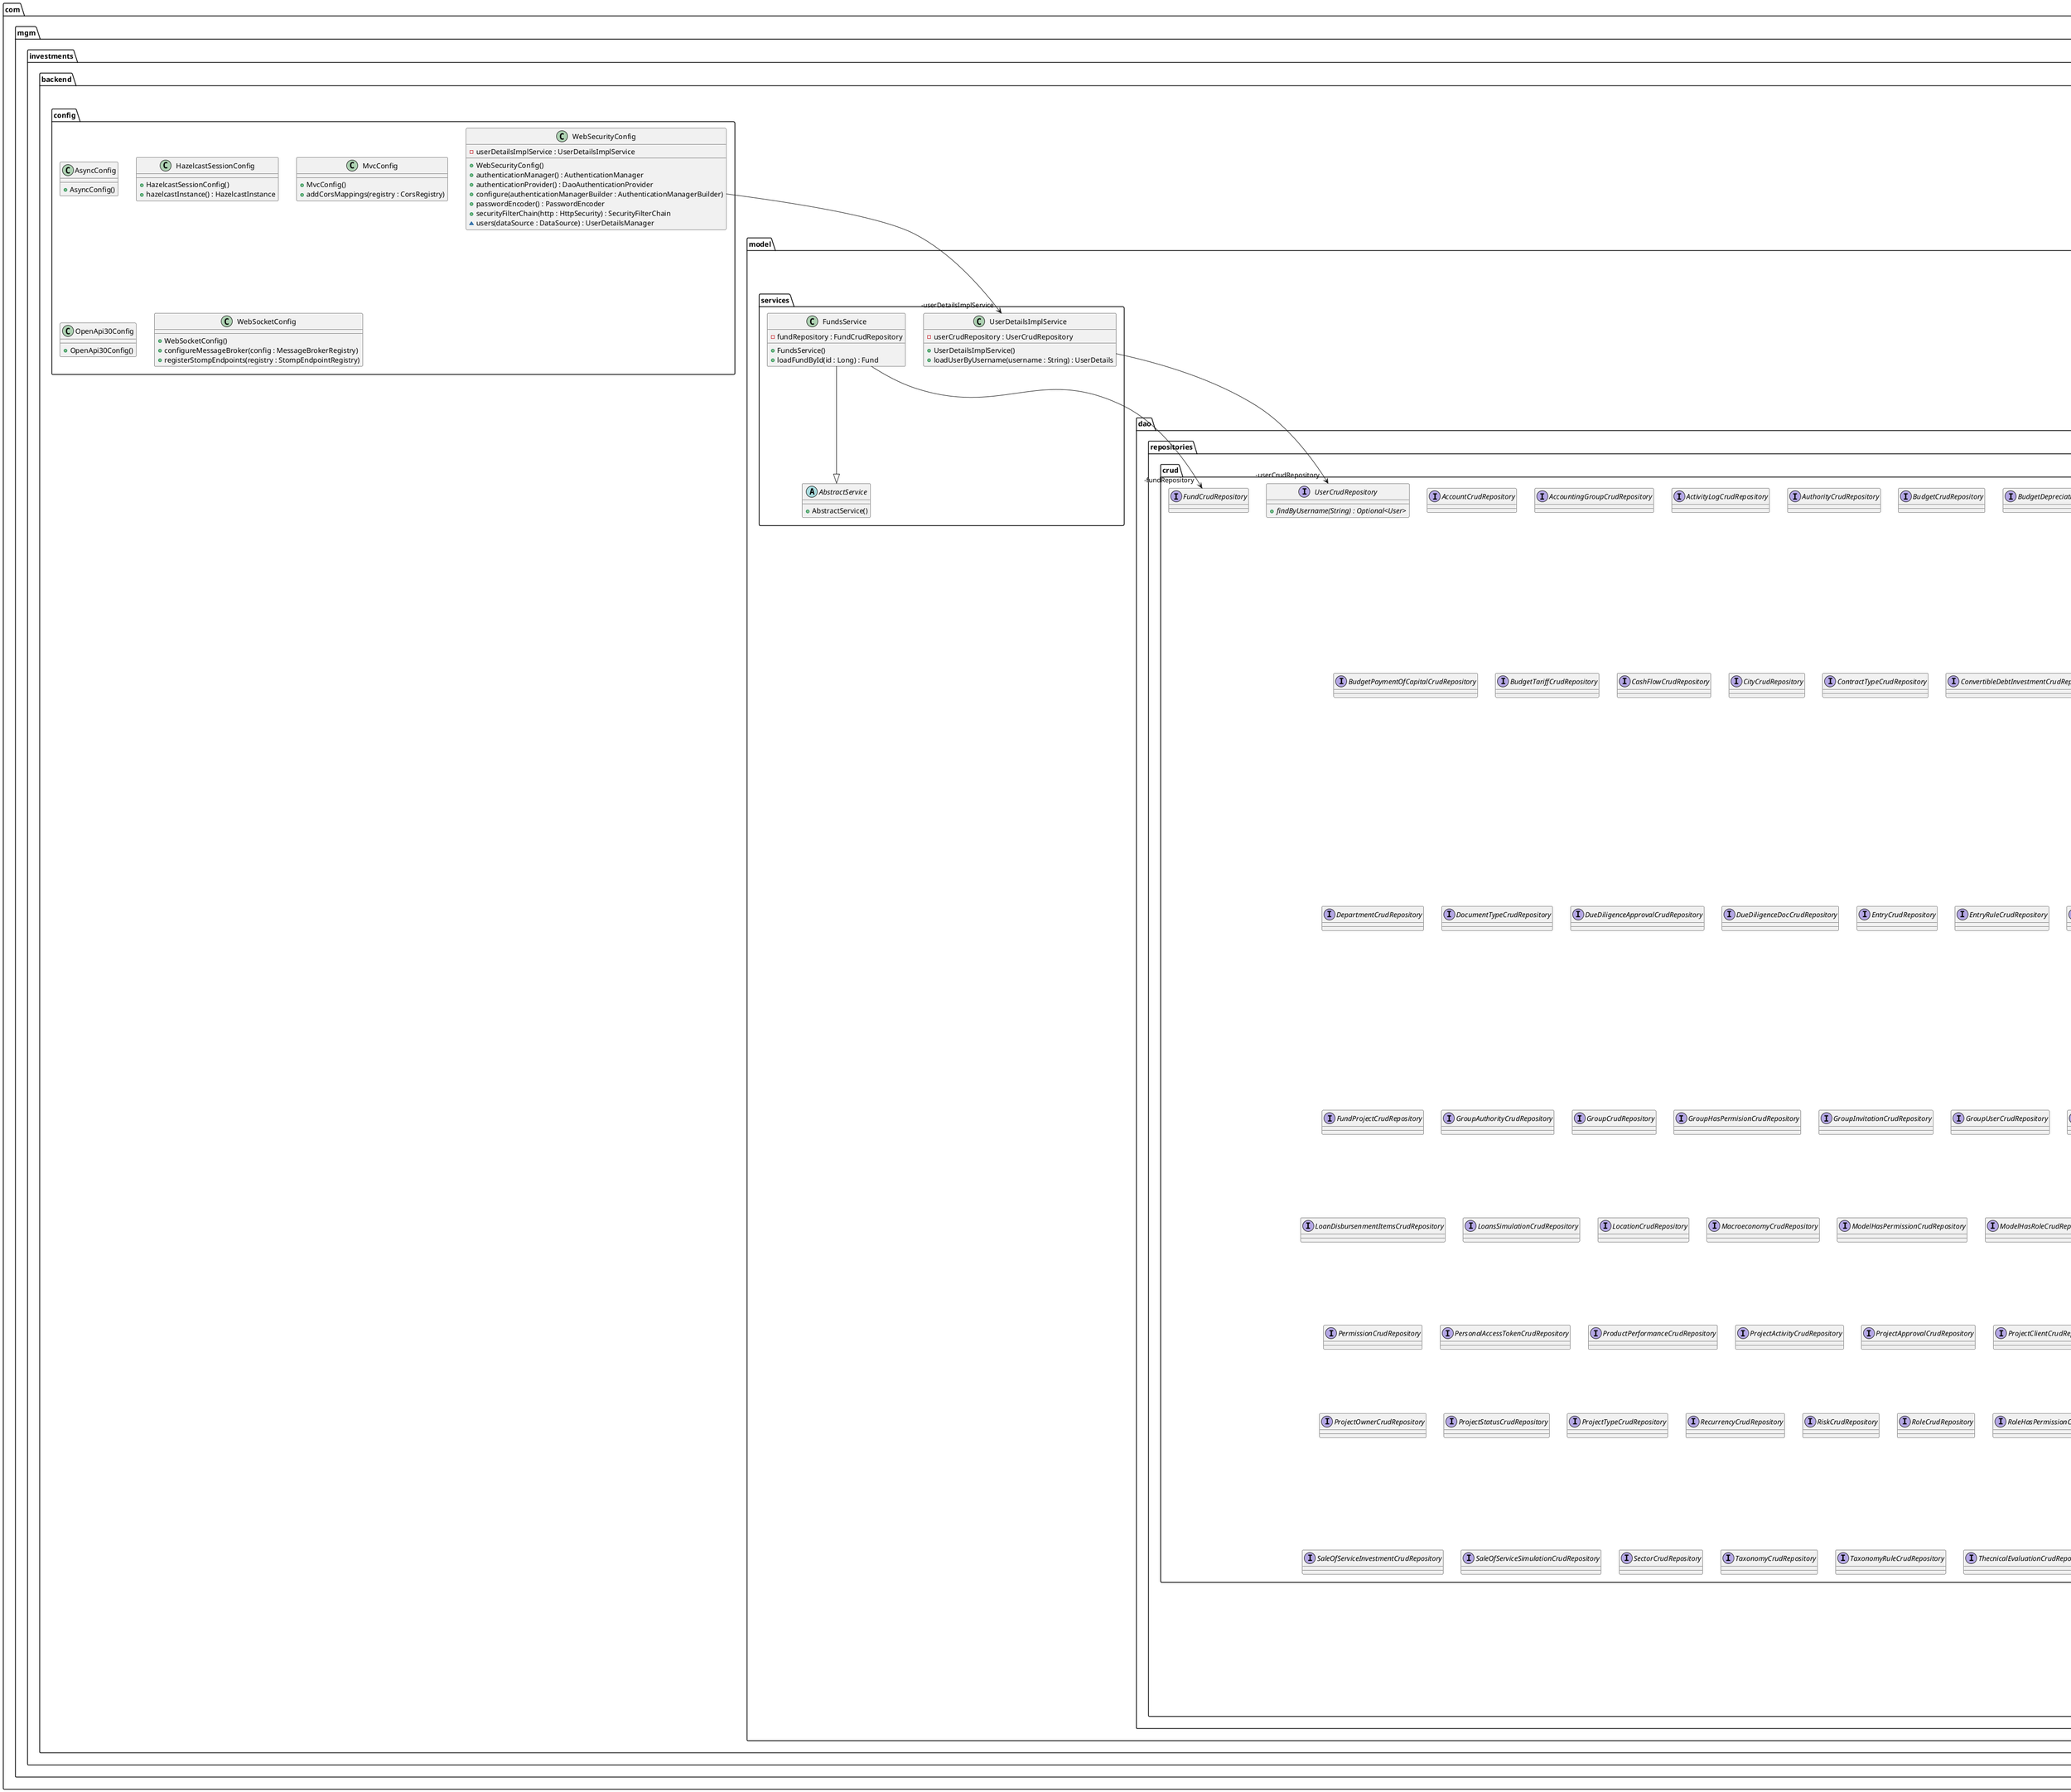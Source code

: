 @startuml
package com.mgm.investments.backend.controllers.api.reports {
  abstract class ReportsAbstractController {
    + ReportsAbstractController()
  }
}
package com.mgm.investments.backend.model.dto.socket {
  class Greeting {
    - content : String
    + Greeting()
    + Greeting(content : String)
    + getContent() : String
  }
  class HelloMessage {
    - name : String
    + HelloMessage()
    + HelloMessage(name : String)
    + getName() : String
    + setName(name : String)
  }
}
package com.mgm.investments.backend.model.dto.jpa {
  class Account {
    - accountingGroup : AccountingGroup
    - name : String
    + Account()
  }
  class AccountingGroup {
    - name : String
    + AccountingGroup()
  }
  class Budget {
    - cashflow : Boolean
    - project : Project
    + Budget()
  }
  class BudgetDepreciation {
    - budget : Budget
    - from : Integer
    - to : Integer
    - value : Double
    + BudgetDepreciation()
  }
  class BudgetGeneration {
    - budget : Budget
    - from : Integer
    - to : Integer
    - value : Double
    + BudgetGeneration()
  }
  class BudgetInterests {
    - budget : Budget
    - from : Integer
    - to : Integer
    - value : Double
    + BudgetInterests()
  }
  class BudgetOthers {
    - budget : Budget
    - from : Integer
    - to : Integer
    - value : Double
    + BudgetOthers()
  }
  class BudgetPaymentOfCapital {
    - budget : Budget
    - from : Integer
    - to : Integer
    + BudgetPaymentOfCapital()
  }
  class BudgetTariff {
    - budget : Budget
    - from : Integer
    - to : Integer
    - value : Double
    + BudgetTariff()
  }
  class CashFlow {
    - date : LocalDate
    - msefRr : Double
    - project : Project
    + CashFlow()
  }
  class City {
    - department : Department
    - name : String
    + City()
  }
  class CompanyIdentificationType {
    - name : String
    + CompanyIdentificationType()
  }
  class ContractType {
    - name : String
    + ContractType()
  }
  class ConvertibleDebtInvestment {
    - budget : Budget
    - end : LocalDateTime
    - start : LocalDateTime
    + ConvertibleDebtInvestment()
  }
  class ConvertibleDebtSimulation {
    - budget : Budget
    - called : LocalDateTime
    - conversion : LocalDateTime
    - exit : LocalDateTime
    - loanPayment : LocalDateTime
    - numberDaysInPeriod : Integer
    - periodStart : LocalDateTime
    - periodStartEvaluation : LocalDateTime
    - principalInception : Double
    - valuation : LocalDateTime
    + ConvertibleDebtSimulation()
  }
  class Country {
    - name : String
    + Country()
  }
  class CurrencyType {
    - name : String
    + CurrencyType()
  }
  class Department {
    - country : Country
    - name : String
    + Department()
  }
  class DocumentType {
    - name : String
    + DocumentType()
  }
  class DueDiligenceApproval {
    - amount : Double
    - approver : String
    - date : LocalDate
    - name : String
    - observations : String
    - project : Project
    + DueDiligenceApproval()
  }
  class DueDiligenceDoc {
    - date : LocalDate
    - document : String
    - observations : String
    - project : Project
    + DueDiligenceDoc()
  }
  abstract class EntityAbstract {
    # createdAt : LocalDateTime
    # id : Long
    # updatedAt : LocalDateTime
    + EntityAbstract()
    + EntityAbstract(id : Long, createdAt : LocalDateTime, updatedAt : LocalDateTime)
    + equals(obj : Object) : boolean
    + getCreatedAt() : LocalDateTime
    + getId() : Long
    + getUpdatedAt() : LocalDateTime
    + hashCode() : int
    + setCreatedAt(createdAt : LocalDateTime)
    + setId(id : Long)
    + setUpdatedAt(updatedAt : LocalDateTime)
    + toString() : String
  }
  class Entry {
    - budget : Budget
    - called : LocalDateTime
    - conversion : LocalDateTime
    - description : LocalDateTime
    - exit : LocalDateTime
    - name : LocalDateTime
    - numberDaysInPeriod : Integer
    - periodStart : LocalDateTime
    - periodStartEvaluation : LocalDateTime
    - taxonomy : Taxonomy
    + Entry()
  }
  class EntryRule {
    - entry : Entry
    - name : String
    - rule : Rule
    + EntryRule()
  }
  class EquipmentLeasingInvestment {
    - budget : Budget
    - currencyType : String
    + EquipmentLeasingInvestment()
  }
  class EquipmentLeasingSimulation {
    - budget : Budget
    - end : LocalDateTime
    - numberOfInstallments : Double
    + EquipmentLeasingSimulation()
  }
  class FrequencyType {
    - frecuencyRule : String
    - name : Integer
    + FrequencyType()
  }
  class Fund {
    - code : String
    - commitment : Double
    - description : String
    - expected : Double
    - finalClosing : LocalDateTime
    - findClose : LocalDateTime
    - firstClose : LocalDateTime
    - fundStart : LocalDateTime
    - invested : Double
    - name : String
    - projectedCommitment : Double
    + Fund()
  }
  class FundProject {
    - fund : Fund
    - project : Project
    + FundProject()
  }
  class IdentificationType {
    - name : String
    + IdentificationType()
  }
  class InvestmentPlan {
    - budget : Budget
    - currencyType : CurrencyType
    - end : LocalDateTime
    - start : LocalDateTime
    + InvestmentPlan()
  }
  class LoanDisbursenmentInvestment {
    - approved : Double
    - budget : Budget
    + LoanDisbursenmentInvestment()
  }
  class LoanDisbursenmentItems {
    - approved : Double
    - loanDisbursenment : LoanDisbursenmentInvestment
    + LoanDisbursenmentItems()
  }
  class LoansSimulation {
    - approval : LocalDateTime
    - budget : Budget
    - payment : LocalDateTime
    + LoansSimulation()
  }
  class Location {
    - city : City
    - name : String
    + Location()
  }
  class Macroeconomy {
    - description : String
    - name : String
    + Macroeconomy()
  }
  class PaymentPlan {
    - budget : Budget
    - startDate : Double
    + PaymentPlan()
  }
  class PeriodicalEvaluation {
    - discountRate : Integer
    - end : LocalDateTime
    - project : Project
    - start : LocalDateTime
    + PeriodicalEvaluation()
  }
  class ProductPerformance {
    - actual : Double
    - concept : String
    - estimated : Double
    - project : Project
    + ProductPerformance()
  }
  class Project {
    - amount : Double
    - capitalCommitments : Double
    - code : String
    - contractType : ContractType
    - description : String
    - disinvestm : LocalDateTime
    - dueDiligenceBudget : Double
    - explanation : String
    - extectedExit : LocalDateTime
    - finalInvestment : LocalDateTime
    - ghgEmisionsReduced : Double
    - implementation : LocalDateTime
    - initialInvestment : LocalDateTime
    - investment : LocalDateTime
    - irrIcApproval : Double
    - location : Location
    - monitoring : LocalDateTime
    - name : String
    - observations : String
    - projectStart : LocalDateTime
    - projectStatus : ProjectStatus
    - projectType : ProjectType
    - realizationMultiple : Double
    - responsible : String
    - sector : Sector
    - valueOfInitialProjectBudget : Double
    + Project()
  }
  class ProjectActivity {
    - date : LocalDateTime
    - name : String
    - project : Project
    + ProjectActivity()
  }
  class ProjectApproval {
    - approval : LocalDate
    - approver : String
    - project : Project
    - score : Integer
    + ProjectApproval()
  }
  class ProjectClient {
    - address : String
    - email : String
    - identification : Integer
    - identificationType : IdentificationType
    - location : Location
    - name : String
    - project : Project
    - telephone : Integer
    + ProjectClient()
  }
  class ProjectCompany {
    - address : String
    - companyIdentificationType : CompanyIdentificationType
    - email : String
    - identification : Integer
    - location : Location
    - name : String
    - project : Project
    - telephone : Integer
    + ProjectCompany()
  }
  class ProjectMacroeconomic {
    - macroeconomy : Macroeconomy
    - project : Project
    + ProjectMacroeconomic()
  }
  class ProjectOwner {
    - documentType : DocumentType
    - firstName : String
    - identification : Integer
    - lastName : String
    - project : Project
    + ProjectOwner()
  }
  class ProjectStatus {
    - name : String
    + ProjectStatus()
  }
  class ProjectType {
    - name : String
    + ProjectType()
  }
  class Recurrency {
    - end : LocalDateTime
    - frequencyType : FrequencyType
    - start : LocalDateTime
    + Recurrency()
  }
  class Risk {
    - description : String
    - name : String
    - project : Project
    + Risk()
  }
  class Rule {
    - enforcement : String
    - name : String
    - parent : Rule
    - recurrence : Recurrency
    - rule : String
    - ruleType : RuleType
    + Rule()
  }
  class RuleType {
    - accountingGroup : AccountingGroup
    - description : String
    - name : String
    + RuleType()
  }
  class SaleOfServiceInvestment {
    - budget : Budget
    - currencyType : String
    - end : LocalDateTime
    + SaleOfServiceInvestment()
  }
  class SaleOfServiceSimulation {
    - budget : Budget
    - end : LocalDateTime
    - numberOfInstallments : Double
    - start : LocalDateTime
    + SaleOfServiceSimulation()
  }
  class Sector {
    - name : String
    + Sector()
  }
  class Taxonomy {
    - account : Account
    - name : String
    - taxonomy : Taxonomy
    + Taxonomy()
  }
  class TaxonomyRule {
    - name : String
    - rule : Rule
    - taxonomy : Taxonomy
    + TaxonomyRule()
  }
  class ThecnicalEvaluation {
    - _return : Double
    - project : Project
    - revenued : Double
    + ThecnicalEvaluation()
  }
}
package com.mgm.investments.backend.controllers.api.settings {
  abstract class SettingsAbstractController {
    + SettingsAbstractController()
  }
}
package com.mgm.investments.backend.controllers.api.companies {
  abstract class CompaniesAbstractController {
    + CompaniesAbstractController()
  }
}
package com.mgm.investments.backend.controllers.api.contracts {
  abstract class ContractsAbstractController {
    + ContractsAbstractController()
  }
}
package com.mgm.investments.backend.model.dto.security {
  class ActivityLog {
    - batchUUID : UUID
    - causerId : Long
    - causerType : String
    - description : String
    - logName : String
    - subjectId : Long
    - subjectType : String
    + ActivityLog()
  }
  class Authority {
    - authority : String
    - id : Long
    - username : String
    + Authority()
    + getAuthority() : String
    + getId() : Long
    + getUsername() : String
    + setAuthority(authority : String)
    + setId(id : Long)
    + setUsername(username : String)
  }
  class Group {
    - groupName : String
    + Group()
  }
  class GroupAuthority {
    - authority : String
    - group : Group
    + GroupAuthority()
  }
  class GroupHasPermision {
    - group : Group
    - permission : Permission
    + GroupHasPermision()
  }
  class GroupInvitation {
    - email : String
    - group : Group
    - role : String
    + GroupInvitation()
  }
  class GroupMember {
    - group : Group
    - id : Long
    - username : String
    + GroupMember()
  }
  class GroupUser {
    - group : Group
    - role : String
    - user : User
    + GroupUser()
  }
  class ModelHasPermission {
    - model : String
    - modelType : String
    - permission : Permission
    + ModelHasPermission()
  }
  class ModelHasRole {
    - model : String
    - modelType : String
    - role : Role
    + ModelHasRole()
  }
  class PasswordReset {
    - email : String
    - token : String
    + PasswordReset()
  }
  class Permission {
    - authority : String
    - name : String
    + Permission()
  }
  class PersonalAccessToken {
    - abilities : String
    - expiredAt : LocalDateTime
    - lastUsedAt : LocalDateTime
    - name : String
    - token : String
    - tokenableId : Long
    - tokenableType : String
    + PersonalAccessToken()
  }
  class Role {
    - name : String
    - role : String
    + Role()
  }
  class RoleHasPermission {
    - permission : Permission
    - role : Role
    + RoleHasPermission()
  }
  abstract class SecurityEntityAbstract {
    - id : Long
    + SecurityEntityAbstract()
    + SecurityEntityAbstract(id : Long)
    + equals(obj : Object) : boolean
    + getId() : Long
    + hashCode() : int
    + setId(id : Long)
    + toString() : String
  }
  class User {
    - authorities : Collection<Authority>
    - enabled : Boolean
    - password : String
    - username : String
    + User()
    + getAuthorities() : Collection<? extends GrantedAuthority>
    + getEnabled() : Boolean
    + getPassword() : String
    + getUsername() : String
    + isAccountNonExpired() : boolean
    + isAccountNonLocked() : boolean
    + isCredentialsNonExpired() : boolean
    + isEnabled() : boolean
    + setAuthorities(authorities : Collection<Authority>)
    + setEnabled(enabled : Boolean)
    + setPassword(password : String)
    + setUsername(username : String)
  }
  class UserHasPermission {
    - permission : Permission
    - user : User
    + UserHasPermission()
  }
  class UserRole {
    - role : Role
    - user : User
    + UserRole()
  }
}
package com.mgm.investments.backend.controllers.api.investments {
  abstract class InvestmentsAbstractController {
    + InvestmentsAbstractController()
  }
}
package com.mgm.investments.backend.controllers.api.funds {
  abstract class FundsAbstractController {
    + FundsAbstractController()
  }
}
package com.mgm.investments.backend.model.services {
  abstract class AbstractService {
    + AbstractService()
  }
  class FundsService {
    - fundRepository : FundCrudRepository
    + FundsService()
    + loadFundById(id : Long) : Fund
  }
  class UserDetailsImplService {
    - userCrudRepository : UserCrudRepository
    + UserDetailsImplService()
    + loadUserByUsername(username : String) : UserDetails
  }
}
package com.mgm.investments.backend.config {
  class AsyncConfig {
    + AsyncConfig()
  }
  class HazelcastSessionConfig {
    + HazelcastSessionConfig()
    + hazelcastInstance() : HazelcastInstance
  }
  class MvcConfig {
    + MvcConfig()
    + addCorsMappings(registry : CorsRegistry)
  }
  class OpenApi30Config {
    + OpenApi30Config()
  }
  class WebSecurityConfig {
    - userDetailsImplService : UserDetailsImplService
    + WebSecurityConfig()
    + authenticationManager() : AuthenticationManager
    + authenticationProvider() : DaoAuthenticationProvider
    + configure(authenticationManagerBuilder : AuthenticationManagerBuilder)
    + passwordEncoder() : PasswordEncoder
    + securityFilterChain(http : HttpSecurity) : SecurityFilterChain
    ~ users(dataSource : DataSource) : UserDetailsManager
  }
  class WebSocketConfig {
    + WebSocketConfig()
    + configureMessageBroker(config : MessageBrokerRegistry)
    + registerStompEndpoints(registry : StompEndpointRegistry)
  }
}
package com.mgm.investments.backend.controllers.api.projects {
  abstract class ProjectsAbstractController {
    + ProjectsAbstractController()
  }
}
package com.mgm.investments.backend.model.dao.repositories.pageable {
  interface AccountPageableRepository {
  }
  interface AccountingGroupPageableRepository {
  }
  interface ActivityLogPageableRepository {
  }
  interface AuthorityPageableRepository {
  }
  interface BudgetDepreciationPageableRepository {
  }
  interface BudgetGenerationPageableRepository {
  }
  interface BudgetInterestsPageableRepository {
  }
  interface BudgetOthersPageableRepository {
  }
  interface BudgetPageableRepository {
  }
  interface BudgetPaymentOfCapitalPageableRepository {
  }
  interface BudgetTariffPageableRepository {
  }
  interface CashFlowPageableRepository {
  }
  interface CityPageableRepository {
  }
  interface ContractTypePageableRepository {
  }
  interface ConvertibleDebtInvestmentPageableRepository {
  }
  interface ConvertibleDebtSimulationPageableRepository {
  }
  interface CountryPageableRepository {
  }
  interface CurrencyTypePageableRepository {
  }
  interface DepartmentPageableRepository {
  }
  interface DocumentTypePageableRepository {
  }
  interface DueDiligenceApprovalPageableRepository {
  }
  interface DueDiligenceDocPageableRepository {
  }
  interface EntryPageableRepository {
  }
  interface EntryRulePageableRepository {
  }
  interface EquipmentLeasingInvestmentPageableRepository {
  }
  interface EquipmentLeasingSimulationPageableRepository {
  }
  interface FrecuencyTypePageableRepository {
  }
  interface FundPageableRepository {
  }
  interface FundProjectPageableRepository {
  }
  interface GroupAuthorityPageableRepository {
  }
  interface GroupHasPermisionPageableRepository {
  }
  interface GroupInvitationPageableRepository {
  }
  interface GroupPageableRepository {
  }
  interface GroupUserPageableRepository {
  }
  interface IdentificationTypePageableRepository {
  }
  interface InvestmentPlanPageableRepository {
  }
  interface LoanDisbursenmentInvestmentPageableRepository {
  }
  interface LoanDisbursenmentItemsPageableRepository {
  }
  interface LoansSimulationPageableRepository {
  }
  interface LocationPageableRepository {
  }
  interface MacroeconomyPageableRepository {
  }
  interface ModelHasPermissionPageableRepository {
  }
  interface ModelHasRolePageableRepository {
  }
  interface PasswordResetPageableRepository {
  }
  interface PaymentPlanPageableRepository {
  }
  interface PeriodicalEvaluationPageableRepository {
  }
  interface PermissionPageableRepository {
  }
  interface PersonalAccessTokenPageableRepository {
  }
  interface ProductPerformancePageableRepository {
  }
  interface ProjectActivityPageableRepository {
  }
  interface ProjectApprovalPageableRepository {
  }
  interface ProjectClientPageableRepository {
  }
  interface ProjectCompanyPageableRepository {
  }
  interface ProjectMacroeconomicPageableRepository {
  }
  interface ProjectOwnerPageableRepository {
  }
  interface ProjectPageableRepository {
  }
  interface ProjectStatusPageableRepository {
  }
  interface ProjectTypePageableRepository {
  }
  interface RecurrencyPageableRepository {
  }
  interface RiskPageableRepository {
  }
  interface RoleHasPermissionPageableRepository {
  }
  interface RolePageableRepository {
  }
  interface RulePageableRepository {
  }
  interface RuleTypePageableRepository {
  }
  interface SaleOfServiceInvestmentPageableRepository {
  }
  interface SaleOfServiceSimulationPageableRepository {
  }
  interface SectorPageableRepository {
  }
  interface TaxonomyPageableRepository {
  }
  interface TaxonomyRulePageableRepository {
  }
  interface ThecnicalEvaluationPageableRepository {
  }
  interface UserHasPermissionPageableRepository {
  }
  interface UserPageableRepository {
    + findByUsername(String) : Optional<User> {abstract}
  }
  interface UserRolePageableRepository {
  }
}
package com.mgm.investments.backend.controllers.api.admin {
  abstract class AdminAbstractController {
    + AdminAbstractController()
  }
}
package com.mgm.investments.backend.controllers.api {
  abstract class ApiRestAbstractController {
    + ApiRestAbstractController()
  }
  class IndexController {
    + IndexController()
    + index() : String
  }
}
package com.mgm.investments.backend.controllers.api.security {
  abstract class SecurityAbstractController {
    + SecurityAbstractController()
  }
}
package com.mgm.investments.backend.model.dao.repositories.crud {
  interface AccountCrudRepository {
  }
  interface AccountingGroupCrudRepository {
  }
  interface ActivityLogCrudRepository {
  }
  interface AuthorityCrudRepository {
  }
  interface BudgetCrudRepository {
  }
  interface BudgetDepreciationCrudRepository {
  }
  interface BudgetGenerationCrudRepository {
  }
  interface BudgetInterestsCrudRepository {
  }
  interface BudgetOthersCrudRepository {
  }
  interface BudgetPaymentOfCapitalCrudRepository {
  }
  interface BudgetTariffCrudRepository {
  }
  interface CashFlowCrudRepository {
  }
  interface CityCrudRepository {
  }
  interface ContractTypeCrudRepository {
  }
  interface ConvertibleDebtInvestmentCrudRepository {
  }
  interface ConvertibleDebtSimulationCrudRepository {
  }
  interface CountryCrudRepository {
  }
  interface CurrencyTypeCrudRepository {
  }
  interface DepartmentCrudRepository {
  }
  interface DocumentTypeCrudRepository {
  }
  interface DueDiligenceApprovalCrudRepository {
  }
  interface DueDiligenceDocCrudRepository {
  }
  interface EntryCrudRepository {
  }
  interface EntryRuleCrudRepository {
  }
  interface EquipmentLeasingInvestmentCrudRepository {
  }
  interface EquipmentLeasingSimulationCrudRepository {
  }
  interface FrecuencyTypeCrudRepository {
  }
  interface FundCrudRepository {
  }
  interface FundProjectCrudRepository {
  }
  interface GroupAuthorityCrudRepository {
  }
  interface GroupCrudRepository {
  }
  interface GroupHasPermisionCrudRepository {
  }
  interface GroupInvitationCrudRepository {
  }
  interface GroupUserCrudRepository {
  }
  interface IdentificationTypeCrudRepository {
  }
  interface InvestmentPlanCrudRepository {
  }
  interface LoanDisbursenmentInvestmentCrudRepository {
  }
  interface LoanDisbursenmentItemsCrudRepository {
  }
  interface LoansSimulationCrudRepository {
  }
  interface LocationCrudRepository {
  }
  interface MacroeconomyCrudRepository {
  }
  interface ModelHasPermissionCrudRepository {
  }
  interface ModelHasRoleCrudRepository {
  }
  interface PasswordResetCrudRepository {
  }
  interface PaymentPlanCrudRepository {
  }
  interface PeriodicalEvaluationCrudRepository {
  }
  interface PermissionCrudRepository {
  }
  interface PersonalAccessTokenCrudRepository {
  }
  interface ProductPerformanceCrudRepository {
  }
  interface ProjectActivityCrudRepository {
  }
  interface ProjectApprovalCrudRepository {
  }
  interface ProjectClientCrudRepository {
  }
  interface ProjectCompanyCrudRepository {
  }
  interface ProjectCrudRepository {
  }
  interface ProjectMacroeconomicCrudRepository {
  }
  interface ProjectOwnerCrudRepository {
  }
  interface ProjectStatusCrudRepository {
  }
  interface ProjectTypeCrudRepository {
  }
  interface RecurrencyCrudRepository {
  }
  interface RiskCrudRepository {
  }
  interface RoleCrudRepository {
  }
  interface RoleHasPermissionCrudRepository {
  }
  interface RuleCrudRepository {
  }
  interface RuleTypeCrudRepository {
  }
  interface SaleOfServiceInvestmentCrudRepository {
  }
  interface SaleOfServiceSimulationCrudRepository {
  }
  interface SectorCrudRepository {
  }
  interface TaxonomyCrudRepository {
  }
  interface TaxonomyRuleCrudRepository {
  }
  interface ThecnicalEvaluationCrudRepository {
  }
  interface UserCrudRepository {
    + findByUsername(String) : Optional<User> {abstract}
  }
  interface UserHasPermissionCrudRepository {
  }
  interface UserRoleCrudRepository {
  }
}
package com.mgm.investments.backend.controllers.websockets {
  class WebSocketsController {
    + WebSocketsController()
    + greeting(message : HelloMessage) : Greeting
  }
}
Project -->  "-sector" Sector
Budget -->  "-project" Project
ProjectCompany -->  "-location" Location
ThecnicalEvaluation -->  "-project" Project
SaleOfServiceInvestment -->  "-budget" Budget
ConvertibleDebtSimulation -->  "-budget" Budget
UserDetailsImplService -->  "-userCrudRepository" UserCrudRepository
City -->  "-department" Department
Rule -->  "-recurrence" Recurrency
Location -->  "-city" City
PeriodicalEvaluation -->  "-project" Project
Project -->  "-contractType" ContractType
RuleType -->  "-accountingGroup" AccountingGroup
EquipmentLeasingInvestment -->  "-budget" Budget
TaxonomyRule -->  "-taxonomy" Taxonomy
RoleHasPermission -->  "-role" Role
LoanDisbursenmentInvestment -->  "-budget" Budget
DueDiligenceApproval -->  "-project" Project
BudgetPaymentOfCapital -->  "-budget" Budget
RoleHasPermission -->  "-permission" Permission
Rule -->  "-parent" Rule
CashFlow -->  "-project" Project
BudgetGeneration -->  "-budget" Budget
Project -->  "-projectType" ProjectType
ProjectCompany -->  "-project" Project
GroupUser -->  "-group" Group
Department -->  "-country" Country
FundProject -->  "-project" Project
ProjectMacroeconomic -->  "-project" Project
ConvertibleDebtInvestment -->  "-budget" Budget
BudgetTariff -->  "-budget" Budget
BudgetDepreciation -->  "-budget" Budget
FundProject -->  "-fund" Fund
ProjectOwner -->  "-project" Project
Recurrency -->  "-frequencyType" FrequencyType
ProjectClient -->  "-location" Location
ProjectActivity -->  "-project" Project
User -->  "-authorities" Authority
ProjectCompany -->  "-companyIdentificationType" CompanyIdentificationType
WebSecurityConfig -->  "-userDetailsImplService" UserDetailsImplService
ProjectApproval -->  "-project" Project
ProjectMacroeconomic -->  "-macroeconomy" Macroeconomy
TaxonomyRule -->  "-rule" Rule
GroupMember -->  "-group" Group
InvestmentPlan -->  "-currencyType" CurrencyType
PaymentPlan -->  "-budget" Budget
DueDiligenceDoc -->  "-project" Project
ProjectClient -->  "-project" Project
Risk -->  "-project" Project
SaleOfServiceSimulation -->  "-budget" Budget
Taxonomy -->  "-taxonomy" Taxonomy
EntryRule -->  "-entry" Entry
Account -->  "-accountingGroup" AccountingGroup
InvestmentPlan -->  "-budget" Budget
GroupHasPermision -->  "-group" Group
Taxonomy -->  "-account" Account
ProductPerformance -->  "-project" Project
Entry -->  "-taxonomy" Taxonomy
LoanDisbursenmentItems -->  "-loanDisbursenment" LoanDisbursenmentInvestment
ModelHasRole -->  "-role" Role
UserRole -->  "-user" User
ProjectClient -->  "-identificationType" IdentificationType
ModelHasPermission -->  "-permission" Permission
GroupInvitation -->  "-group" Group
BudgetInterests -->  "-budget" Budget
UserHasPermission -->  "-permission" Permission
EquipmentLeasingSimulation -->  "-budget" Budget
GroupUser -->  "-user" User
GroupHasPermision -->  "-permission" Permission
ProjectOwner -->  "-documentType" DocumentType
LoansSimulation -->  "-budget" Budget
Project -->  "-location" Location
FundsService -->  "-fundRepository" FundCrudRepository
UserRole -->  "-role" Role
Project -->  "-projectStatus" ProjectStatus
EntryRule -->  "-rule" Rule
BudgetOthers -->  "-budget" Budget
UserHasPermission -->  "-user" User
Rule -->  "-ruleType" RuleType
GroupAuthority -->  "-group" Group
Entry -->  "-budget" Budget
IndexController --|> ApiRestAbstractController 
AdminAbstractController --|> ApiRestAbstractController 
CompaniesAbstractController --|> ApiRestAbstractController 
ContractsAbstractController --|> ApiRestAbstractController 
FundsAbstractController --|> ApiRestAbstractController 
InvestmentsAbstractController --|> ApiRestAbstractController 
ProjectsAbstractController --|> ApiRestAbstractController 
ReportsAbstractController --|> ApiRestAbstractController 
SecurityAbstractController --|> ApiRestAbstractController 
SettingsAbstractController --|> ApiRestAbstractController 
Account --|> EntityAbstract 
AccountingGroup --|> EntityAbstract 
Budget --|> EntityAbstract 
BudgetDepreciation --|> EntityAbstract 
BudgetGeneration --|> EntityAbstract 
BudgetInterests --|> EntityAbstract 
BudgetOthers --|> EntityAbstract 
BudgetPaymentOfCapital --|> EntityAbstract 
BudgetTariff --|> EntityAbstract 
CashFlow --|> EntityAbstract 
City --|> EntityAbstract 
CompanyIdentificationType --|> EntityAbstract 
ContractType --|> EntityAbstract 
ConvertibleDebtInvestment --|> EntityAbstract 
ConvertibleDebtSimulation --|> EntityAbstract 
Country --|> EntityAbstract 
CurrencyType --|> EntityAbstract 
Department --|> EntityAbstract 
DocumentType --|> EntityAbstract 
DueDiligenceApproval --|> EntityAbstract 
DueDiligenceDoc --|> EntityAbstract 
Entry --|> EntityAbstract 
EntryRule --|> EntityAbstract 
EquipmentLeasingInvestment --|> EntityAbstract 
EquipmentLeasingSimulation --|> EntityAbstract 
FrequencyType --|> EntityAbstract 
Fund --|> EntityAbstract 
FundProject --|> EntityAbstract 
IdentificationType --|> EntityAbstract 
InvestmentPlan --|> EntityAbstract 
LoanDisbursenmentInvestment --|> EntityAbstract 
LoanDisbursenmentItems --|> EntityAbstract 
LoansSimulation --|> EntityAbstract 
Location --|> EntityAbstract 
Macroeconomy --|> EntityAbstract 
PaymentPlan --|> EntityAbstract 
PeriodicalEvaluation --|> EntityAbstract 
ProductPerformance --|> EntityAbstract 
Project --|> EntityAbstract 
ProjectActivity --|> EntityAbstract 
ProjectApproval --|> EntityAbstract 
ProjectClient --|> EntityAbstract 
ProjectCompany --|> EntityAbstract 
ProjectMacroeconomic --|> EntityAbstract 
ProjectOwner --|> EntityAbstract 
ProjectStatus --|> EntityAbstract 
ProjectType --|> EntityAbstract 
Recurrency --|> EntityAbstract 
Risk --|> EntityAbstract 
Rule --|> EntityAbstract 
RuleType --|> EntityAbstract 
SaleOfServiceInvestment --|> EntityAbstract 
SaleOfServiceSimulation --|> EntityAbstract 
Sector --|> EntityAbstract 
Taxonomy --|> EntityAbstract 
TaxonomyRule --|> EntityAbstract 
ThecnicalEvaluation --|> EntityAbstract 
ActivityLog --|> SecurityEntityAbstract 
Group --|> SecurityEntityAbstract 
GroupAuthority --|> SecurityEntityAbstract 
GroupHasPermision --|> SecurityEntityAbstract 
GroupInvitation --|> SecurityEntityAbstract 
GroupUser --|> SecurityEntityAbstract 
ModelHasPermission --|> SecurityEntityAbstract 
ModelHasRole --|> SecurityEntityAbstract 
PasswordReset --|> SecurityEntityAbstract 
Permission --|> SecurityEntityAbstract 
PersonalAccessToken --|> SecurityEntityAbstract 
Role --|> SecurityEntityAbstract 
RoleHasPermission --|> SecurityEntityAbstract 
User --|> SecurityEntityAbstract 
UserHasPermission --|> SecurityEntityAbstract 
UserRole --|> SecurityEntityAbstract 
FundsService --|> AbstractService 
@enduml